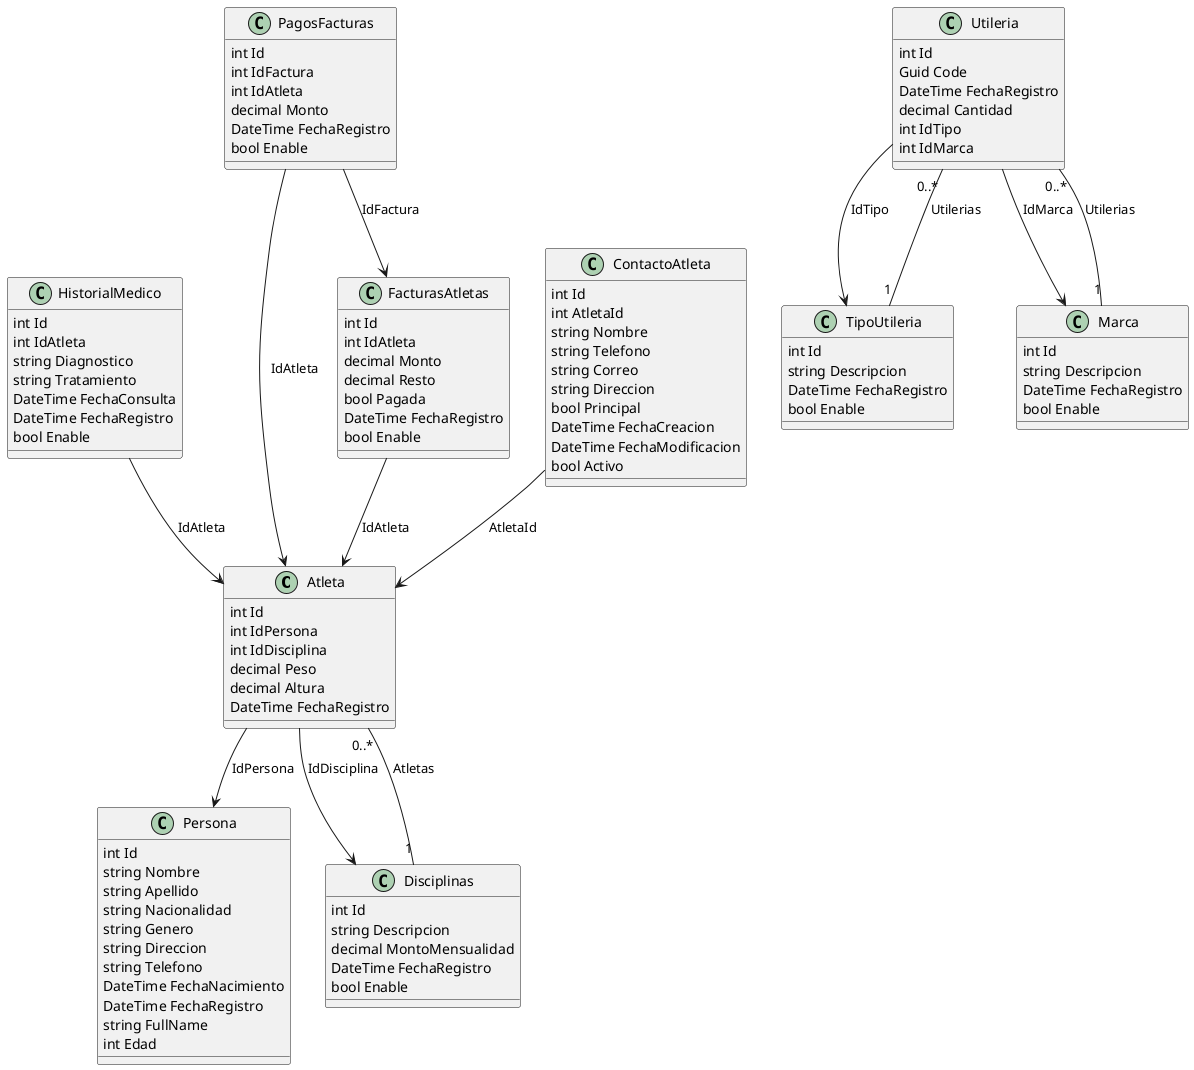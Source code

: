 @startuml

class Atleta {
    int Id
    int IdPersona
    int IdDisciplina
    decimal Peso
    decimal Altura
    DateTime FechaRegistro
}

class Persona {
    int Id
    string Nombre
    string Apellido
    string Nacionalidad
    string Genero
    string Direccion
    string Telefono
    DateTime FechaNacimiento
    DateTime FechaRegistro
    string FullName
    int Edad
}

class Disciplinas {
    int Id
    string Descripcion
    decimal MontoMensualidad
    DateTime FechaRegistro
    bool Enable
}

class HistorialMedico {
    int Id
    int IdAtleta
    string Diagnostico
    string Tratamiento
    DateTime FechaConsulta
    DateTime FechaRegistro
    bool Enable
}

class FacturasAtletas {
    int Id
    int IdAtleta
    decimal Monto
    decimal Resto
    bool Pagada
    DateTime FechaRegistro
    bool Enable
}

class PagosFacturas {
    int Id
    int IdFactura
    int IdAtleta
    decimal Monto
    DateTime FechaRegistro
    bool Enable
}

class ContactoAtleta {
    int Id
    int AtletaId
    string Nombre
    string Telefono
    string Correo
    string Direccion
    bool Principal
    DateTime FechaCreacion
    DateTime FechaModificacion
    bool Activo
}

class Utileria {
    int Id
    Guid Code
    DateTime FechaRegistro
    decimal Cantidad
    int IdTipo
    int IdMarca
}

class TipoUtileria {
    int Id
    string Descripcion
    DateTime FechaRegistro
    bool Enable
}

class Marca {
    int Id
    string Descripcion
    DateTime FechaRegistro
    bool Enable
}

Atleta --> Persona : IdPersona
Atleta --> Disciplinas : IdDisciplina
Disciplinas "1" -- "0..*" Atleta : Atletas
HistorialMedico --> Atleta : IdAtleta
FacturasAtletas --> Atleta : IdAtleta
PagosFacturas --> Atleta : IdAtleta
PagosFacturas --> FacturasAtletas : IdFactura
ContactoAtleta --> Atleta : AtletaId
Utileria --> TipoUtileria : IdTipo
Utileria --> Marca : IdMarca
TipoUtileria "1" -- "0..*" Utileria : Utilerias
Marca "1" -- "0..*" Utileria : Utilerias

@enduml